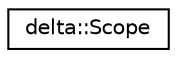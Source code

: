 digraph "Graphical Class Hierarchy"
{
  edge [fontname="Helvetica",fontsize="10",labelfontname="Helvetica",labelfontsize="10"];
  node [fontname="Helvetica",fontsize="10",shape=record];
  rankdir="LR";
  Node0 [label="delta::Scope",height=0.2,width=0.4,color="black", fillcolor="white", style="filled",URL="$structdelta_1_1_scope.html"];
}
